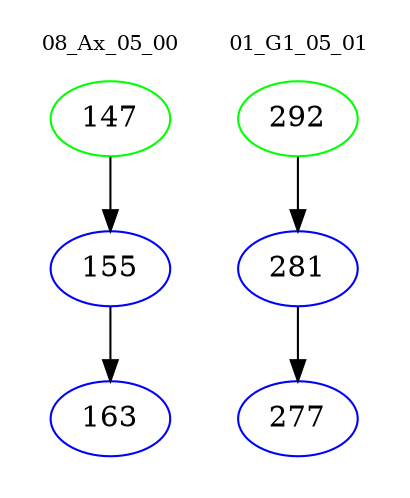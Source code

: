 digraph{
subgraph cluster_0 {
color = white
label = "08_Ax_05_00";
fontsize=10;
T0_147 [label="147", color="green"]
T0_147 -> T0_155 [color="black"]
T0_155 [label="155", color="blue"]
T0_155 -> T0_163 [color="black"]
T0_163 [label="163", color="blue"]
}
subgraph cluster_1 {
color = white
label = "01_G1_05_01";
fontsize=10;
T1_292 [label="292", color="green"]
T1_292 -> T1_281 [color="black"]
T1_281 [label="281", color="blue"]
T1_281 -> T1_277 [color="black"]
T1_277 [label="277", color="blue"]
}
}
